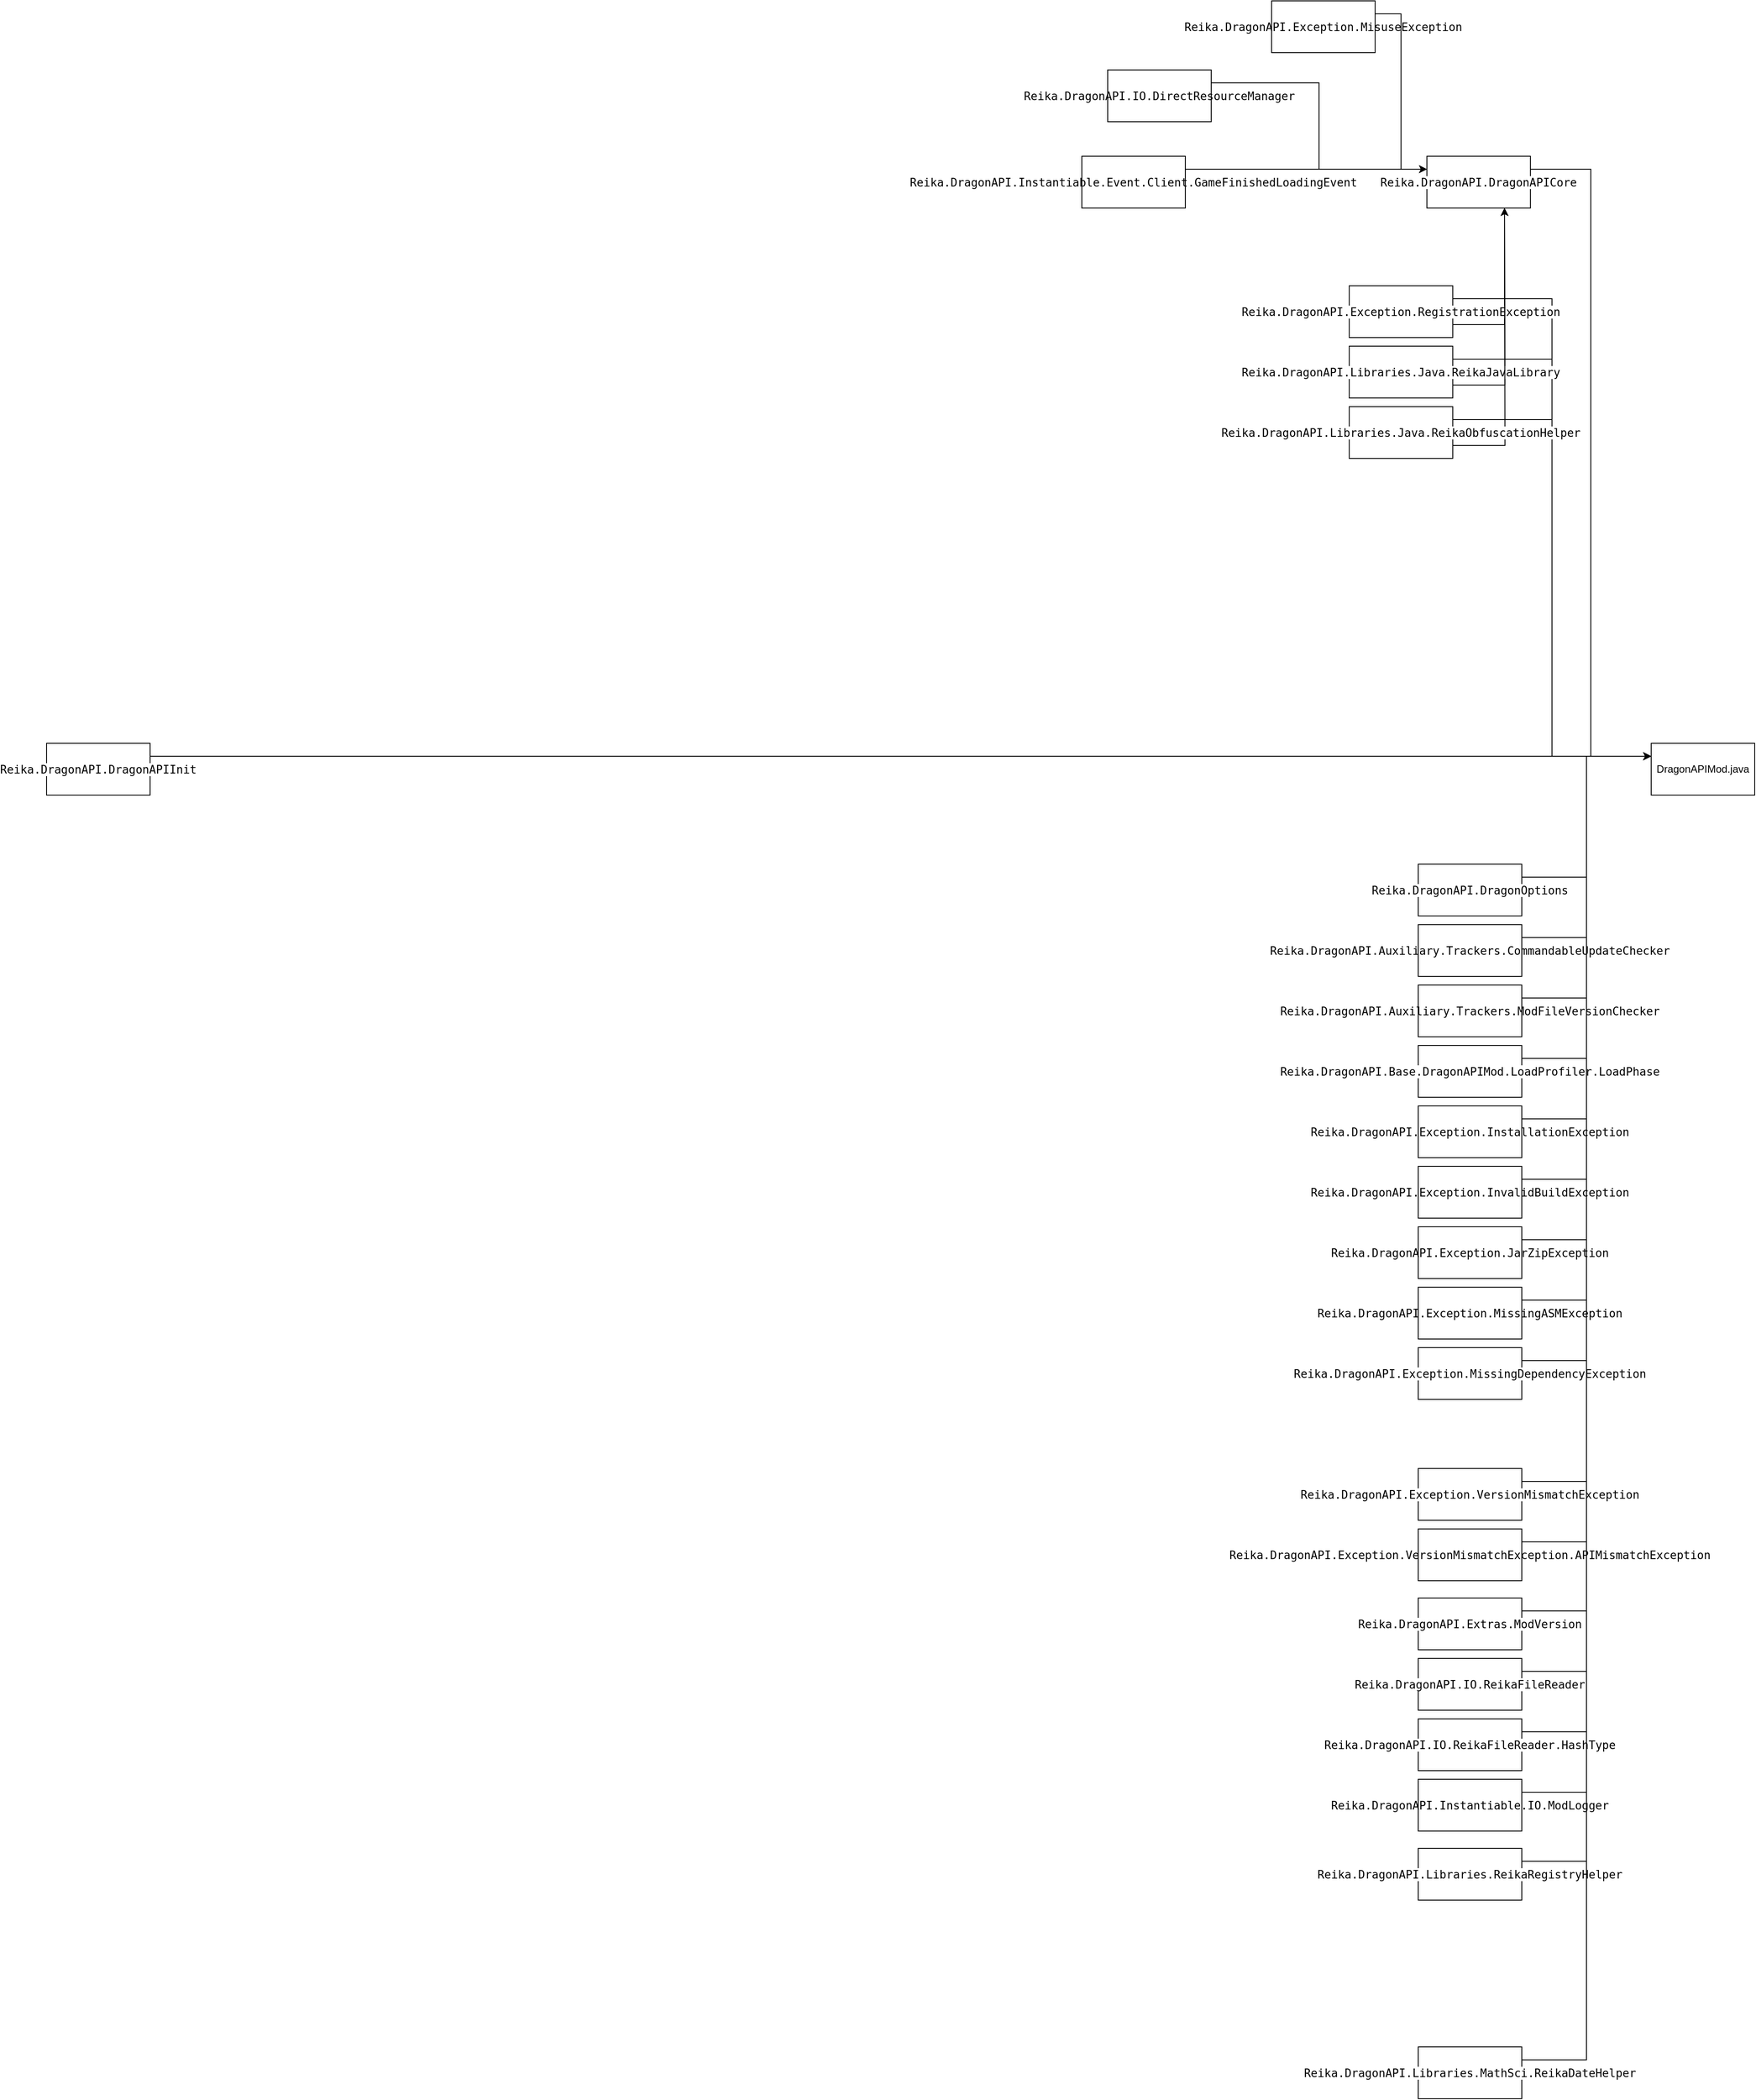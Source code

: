 <mxfile version="18.1.3" type="github"><diagram id="YqlcEWgoI7olVTExWrvE" name="Page-1"><mxGraphModel dx="3892" dy="2809" grid="1" gridSize="10" guides="1" tooltips="1" connect="1" arrows="1" fold="1" page="1" pageScale="1" pageWidth="850" pageHeight="1100" math="0" shadow="0"><root><mxCell id="0"/><mxCell id="1" parent="0"/><mxCell id="syIfkgLLt6D1KmMYTtCz-1" value="DragonAPIMod.java" style="rounded=0;whiteSpace=wrap;html=1;" vertex="1" parent="1"><mxGeometry x="380" y="110" width="120" height="60" as="geometry"/></mxCell><mxCell id="syIfkgLLt6D1KmMYTtCz-7" style="edgeStyle=orthogonalEdgeStyle;rounded=0;orthogonalLoop=1;jettySize=auto;html=1;exitX=1;exitY=0.25;exitDx=0;exitDy=0;entryX=0;entryY=0.25;entryDx=0;entryDy=0;fontColor=#000000;" edge="1" parent="1" source="syIfkgLLt6D1KmMYTtCz-4" target="syIfkgLLt6D1KmMYTtCz-1"><mxGeometry relative="1" as="geometry"/></mxCell><mxCell id="syIfkgLLt6D1KmMYTtCz-4" value="&lt;pre style=&quot;font-family: &amp;quot;JetBrains Mono&amp;quot;, monospace; font-size: 9.8pt;&quot;&gt;&lt;span style=&quot;background-color: rgb(255, 255, 255);&quot;&gt;Reika.DragonAPI.DragonAPICore&lt;/span&gt;&lt;/pre&gt;" style="rounded=0;whiteSpace=wrap;html=1;" vertex="1" parent="1"><mxGeometry x="120" y="-570" width="120" height="60" as="geometry"/></mxCell><mxCell id="syIfkgLLt6D1KmMYTtCz-30" style="edgeStyle=orthogonalEdgeStyle;rounded=0;orthogonalLoop=1;jettySize=auto;html=1;exitX=1;exitY=0.25;exitDx=0;exitDy=0;entryX=0;entryY=0.25;entryDx=0;entryDy=0;fontColor=#000000;" edge="1" parent="1" source="syIfkgLLt6D1KmMYTtCz-8" target="syIfkgLLt6D1KmMYTtCz-1"><mxGeometry relative="1" as="geometry"/></mxCell><mxCell id="syIfkgLLt6D1KmMYTtCz-8" value="&lt;pre style=&quot;font-family: &amp;quot;JetBrains Mono&amp;quot;, monospace; font-size: 9.8pt;&quot;&gt;&lt;span style=&quot;background-color: rgb(255, 255, 255);&quot;&gt;Reika.DragonAPI.DragonAPIInit&lt;/span&gt;&lt;/pre&gt;" style="rounded=0;whiteSpace=wrap;html=1;" vertex="1" parent="1"><mxGeometry x="-1480" y="110" width="120" height="60" as="geometry"/></mxCell><mxCell id="syIfkgLLt6D1KmMYTtCz-31" style="edgeStyle=orthogonalEdgeStyle;rounded=0;orthogonalLoop=1;jettySize=auto;html=1;exitX=1;exitY=0.25;exitDx=0;exitDy=0;entryX=0;entryY=0.25;entryDx=0;entryDy=0;fontColor=#000000;" edge="1" parent="1" source="syIfkgLLt6D1KmMYTtCz-9" target="syIfkgLLt6D1KmMYTtCz-1"><mxGeometry relative="1" as="geometry"/></mxCell><mxCell id="syIfkgLLt6D1KmMYTtCz-9" value="&lt;pre style=&quot;font-family: &amp;quot;JetBrains Mono&amp;quot;, monospace; font-size: 9.8pt;&quot;&gt;&lt;span style=&quot;background-color: rgb(255, 255, 255);&quot;&gt;Reika.DragonAPI.DragonOptions&lt;/span&gt;&lt;/pre&gt;" style="rounded=0;whiteSpace=wrap;html=1;" vertex="1" parent="1"><mxGeometry x="110" y="250" width="120" height="60" as="geometry"/></mxCell><mxCell id="syIfkgLLt6D1KmMYTtCz-32" style="edgeStyle=orthogonalEdgeStyle;rounded=0;orthogonalLoop=1;jettySize=auto;html=1;exitX=1;exitY=0.25;exitDx=0;exitDy=0;entryX=0;entryY=0.25;entryDx=0;entryDy=0;fontColor=#000000;" edge="1" parent="1" source="syIfkgLLt6D1KmMYTtCz-10" target="syIfkgLLt6D1KmMYTtCz-1"><mxGeometry relative="1" as="geometry"/></mxCell><mxCell id="syIfkgLLt6D1KmMYTtCz-10" value="&lt;pre style=&quot;font-family: &amp;quot;JetBrains Mono&amp;quot;, monospace; font-size: 9.8pt;&quot;&gt;Reika.DragonAPI.Auxiliary.Trackers.CommandableUpdateChecker&lt;/pre&gt;" style="rounded=0;whiteSpace=wrap;html=1;" vertex="1" parent="1"><mxGeometry x="110" y="320" width="120" height="60" as="geometry"/></mxCell><mxCell id="syIfkgLLt6D1KmMYTtCz-33" style="edgeStyle=orthogonalEdgeStyle;rounded=0;orthogonalLoop=1;jettySize=auto;html=1;exitX=1;exitY=0.25;exitDx=0;exitDy=0;entryX=0;entryY=0.25;entryDx=0;entryDy=0;fontColor=#000000;" edge="1" parent="1" source="syIfkgLLt6D1KmMYTtCz-12" target="syIfkgLLt6D1KmMYTtCz-1"><mxGeometry relative="1" as="geometry"/></mxCell><mxCell id="syIfkgLLt6D1KmMYTtCz-12" value="&lt;pre style=&quot;font-family: &amp;quot;JetBrains Mono&amp;quot;, monospace; font-size: 9.8pt;&quot;&gt;Reika.DragonAPI.Auxiliary.Trackers.ModFileVersionChecker&lt;/pre&gt;" style="rounded=0;whiteSpace=wrap;html=1;" vertex="1" parent="1"><mxGeometry x="110" y="390" width="120" height="60" as="geometry"/></mxCell><mxCell id="syIfkgLLt6D1KmMYTtCz-34" style="edgeStyle=orthogonalEdgeStyle;rounded=0;orthogonalLoop=1;jettySize=auto;html=1;exitX=1;exitY=0.25;exitDx=0;exitDy=0;entryX=0;entryY=0.25;entryDx=0;entryDy=0;fontColor=#000000;" edge="1" parent="1" source="syIfkgLLt6D1KmMYTtCz-13" target="syIfkgLLt6D1KmMYTtCz-1"><mxGeometry relative="1" as="geometry"/></mxCell><mxCell id="syIfkgLLt6D1KmMYTtCz-13" value="&lt;pre style=&quot;font-family: &amp;quot;JetBrains Mono&amp;quot;, monospace; font-size: 9.8pt;&quot;&gt;&lt;span style=&quot;background-color: rgb(255, 255, 255);&quot;&gt;Reika.DragonAPI.Base.DragonAPIMod.LoadProfiler.LoadPhase&lt;/span&gt;&lt;/pre&gt;" style="rounded=0;whiteSpace=wrap;html=1;" vertex="1" parent="1"><mxGeometry x="110" y="460" width="120" height="60" as="geometry"/></mxCell><mxCell id="syIfkgLLt6D1KmMYTtCz-35" style="edgeStyle=orthogonalEdgeStyle;rounded=0;orthogonalLoop=1;jettySize=auto;html=1;exitX=1;exitY=0.25;exitDx=0;exitDy=0;entryX=0;entryY=0.25;entryDx=0;entryDy=0;fontColor=#000000;" edge="1" parent="1" source="syIfkgLLt6D1KmMYTtCz-14" target="syIfkgLLt6D1KmMYTtCz-1"><mxGeometry relative="1" as="geometry"/></mxCell><mxCell id="syIfkgLLt6D1KmMYTtCz-14" value="&lt;pre style=&quot;font-family: &amp;quot;JetBrains Mono&amp;quot;, monospace; font-size: 9.8pt;&quot;&gt;Reika.DragonAPI.Exception.InstallationException&lt;/pre&gt;" style="rounded=0;whiteSpace=wrap;html=1;" vertex="1" parent="1"><mxGeometry x="110" y="530" width="120" height="60" as="geometry"/></mxCell><mxCell id="syIfkgLLt6D1KmMYTtCz-36" style="edgeStyle=orthogonalEdgeStyle;rounded=0;orthogonalLoop=1;jettySize=auto;html=1;exitX=1;exitY=0.25;exitDx=0;exitDy=0;fontColor=#000000;entryX=0;entryY=0.25;entryDx=0;entryDy=0;" edge="1" parent="1" source="syIfkgLLt6D1KmMYTtCz-15" target="syIfkgLLt6D1KmMYTtCz-1"><mxGeometry relative="1" as="geometry"><mxPoint x="400" y="380" as="targetPoint"/></mxGeometry></mxCell><mxCell id="syIfkgLLt6D1KmMYTtCz-15" value="&lt;pre style=&quot;font-family: &amp;quot;JetBrains Mono&amp;quot;, monospace; font-size: 9.8pt;&quot;&gt;Reika.DragonAPI.Exception.InvalidBuildException&lt;/pre&gt;" style="rounded=0;whiteSpace=wrap;html=1;" vertex="1" parent="1"><mxGeometry x="110" y="600" width="120" height="60" as="geometry"/></mxCell><mxCell id="syIfkgLLt6D1KmMYTtCz-37" style="edgeStyle=orthogonalEdgeStyle;rounded=0;orthogonalLoop=1;jettySize=auto;html=1;exitX=1;exitY=0.25;exitDx=0;exitDy=0;entryX=0;entryY=0.25;entryDx=0;entryDy=0;fontColor=#000000;" edge="1" parent="1" source="syIfkgLLt6D1KmMYTtCz-16" target="syIfkgLLt6D1KmMYTtCz-1"><mxGeometry relative="1" as="geometry"/></mxCell><mxCell id="syIfkgLLt6D1KmMYTtCz-16" value="&lt;pre style=&quot;font-family: &amp;quot;JetBrains Mono&amp;quot;, monospace; font-size: 9.8pt;&quot;&gt;Reika.DragonAPI.Exception.JarZipException&lt;/pre&gt;" style="rounded=0;whiteSpace=wrap;html=1;" vertex="1" parent="1"><mxGeometry x="110" y="670" width="120" height="60" as="geometry"/></mxCell><mxCell id="syIfkgLLt6D1KmMYTtCz-38" style="edgeStyle=orthogonalEdgeStyle;rounded=0;orthogonalLoop=1;jettySize=auto;html=1;exitX=1;exitY=0.25;exitDx=0;exitDy=0;entryX=0;entryY=0.25;entryDx=0;entryDy=0;fontColor=#000000;" edge="1" parent="1" source="syIfkgLLt6D1KmMYTtCz-17" target="syIfkgLLt6D1KmMYTtCz-1"><mxGeometry relative="1" as="geometry"/></mxCell><mxCell id="syIfkgLLt6D1KmMYTtCz-17" value="&lt;pre style=&quot;font-family: &amp;quot;JetBrains Mono&amp;quot;, monospace; font-size: 9.8pt;&quot;&gt;Reika.DragonAPI.Exception.MissingASMException&lt;/pre&gt;" style="rounded=0;whiteSpace=wrap;html=1;" vertex="1" parent="1"><mxGeometry x="110" y="740" width="120" height="60" as="geometry"/></mxCell><mxCell id="syIfkgLLt6D1KmMYTtCz-39" style="edgeStyle=orthogonalEdgeStyle;rounded=0;orthogonalLoop=1;jettySize=auto;html=1;exitX=1;exitY=0.25;exitDx=0;exitDy=0;entryX=0;entryY=0.25;entryDx=0;entryDy=0;fontColor=#000000;" edge="1" parent="1" source="syIfkgLLt6D1KmMYTtCz-18" target="syIfkgLLt6D1KmMYTtCz-1"><mxGeometry relative="1" as="geometry"/></mxCell><mxCell id="syIfkgLLt6D1KmMYTtCz-18" value="&lt;pre style=&quot;font-family: &amp;quot;JetBrains Mono&amp;quot;, monospace; font-size: 9.8pt;&quot;&gt;&lt;span style=&quot;background-color: rgb(255, 255, 255);&quot;&gt;Reika.DragonAPI.Exception.MissingDependencyException&lt;/span&gt;&lt;/pre&gt;" style="rounded=0;whiteSpace=wrap;html=1;" vertex="1" parent="1"><mxGeometry x="110" y="810" width="120" height="60" as="geometry"/></mxCell><mxCell id="syIfkgLLt6D1KmMYTtCz-40" style="edgeStyle=orthogonalEdgeStyle;rounded=0;orthogonalLoop=1;jettySize=auto;html=1;exitX=1;exitY=0.25;exitDx=0;exitDy=0;entryX=0;entryY=0.25;entryDx=0;entryDy=0;fontColor=#000000;" edge="1" parent="1" source="syIfkgLLt6D1KmMYTtCz-19" target="syIfkgLLt6D1KmMYTtCz-1"><mxGeometry relative="1" as="geometry"/></mxCell><mxCell id="syIfkgLLt6D1KmMYTtCz-70" style="edgeStyle=orthogonalEdgeStyle;rounded=0;orthogonalLoop=1;jettySize=auto;html=1;exitX=1;exitY=0.75;exitDx=0;exitDy=0;entryX=0.75;entryY=1;entryDx=0;entryDy=0;fontColor=#000000;" edge="1" parent="1" source="syIfkgLLt6D1KmMYTtCz-19" target="syIfkgLLt6D1KmMYTtCz-4"><mxGeometry relative="1" as="geometry"/></mxCell><mxCell id="syIfkgLLt6D1KmMYTtCz-19" value="&lt;pre style=&quot;font-family: &amp;quot;JetBrains Mono&amp;quot;, monospace; font-size: 9.8pt;&quot;&gt;&lt;span style=&quot;background-color: rgb(255, 255, 255);&quot;&gt;Reika.DragonAPI.Exception.RegistrationException&lt;/span&gt;&lt;/pre&gt;" style="rounded=0;whiteSpace=wrap;html=1;" vertex="1" parent="1"><mxGeometry x="30" y="-420" width="120" height="60" as="geometry"/></mxCell><mxCell id="syIfkgLLt6D1KmMYTtCz-41" style="edgeStyle=orthogonalEdgeStyle;rounded=0;orthogonalLoop=1;jettySize=auto;html=1;exitX=1;exitY=0.25;exitDx=0;exitDy=0;entryX=0;entryY=0.25;entryDx=0;entryDy=0;fontColor=#000000;" edge="1" parent="1" source="syIfkgLLt6D1KmMYTtCz-20" target="syIfkgLLt6D1KmMYTtCz-1"><mxGeometry relative="1" as="geometry"/></mxCell><mxCell id="syIfkgLLt6D1KmMYTtCz-20" value="&lt;pre style=&quot;font-family: &amp;quot;JetBrains Mono&amp;quot;, monospace; font-size: 9.8pt;&quot;&gt;&lt;span style=&quot;background-color: rgb(255, 255, 255);&quot;&gt;Reika.DragonAPI.Exception.VersionMismatchException&lt;/span&gt;&lt;/pre&gt;" style="rounded=0;whiteSpace=wrap;html=1;" vertex="1" parent="1"><mxGeometry x="110" y="950" width="120" height="60" as="geometry"/></mxCell><mxCell id="syIfkgLLt6D1KmMYTtCz-42" style="edgeStyle=orthogonalEdgeStyle;rounded=0;orthogonalLoop=1;jettySize=auto;html=1;exitX=1;exitY=0.25;exitDx=0;exitDy=0;entryX=0;entryY=0.25;entryDx=0;entryDy=0;fontColor=#000000;" edge="1" parent="1" source="syIfkgLLt6D1KmMYTtCz-21" target="syIfkgLLt6D1KmMYTtCz-1"><mxGeometry relative="1" as="geometry"/></mxCell><mxCell id="syIfkgLLt6D1KmMYTtCz-21" value="&lt;pre style=&quot;font-family: &amp;quot;JetBrains Mono&amp;quot;, monospace; font-size: 9.8pt;&quot;&gt;Reika.DragonAPI.Exception.VersionMismatchException.APIMismatchException&lt;/pre&gt;" style="rounded=0;whiteSpace=wrap;html=1;" vertex="1" parent="1"><mxGeometry x="110" y="1020" width="120" height="60" as="geometry"/></mxCell><mxCell id="syIfkgLLt6D1KmMYTtCz-43" style="edgeStyle=orthogonalEdgeStyle;rounded=0;orthogonalLoop=1;jettySize=auto;html=1;exitX=1;exitY=0.25;exitDx=0;exitDy=0;entryX=0;entryY=0.25;entryDx=0;entryDy=0;fontColor=#000000;" edge="1" parent="1" source="syIfkgLLt6D1KmMYTtCz-22" target="syIfkgLLt6D1KmMYTtCz-1"><mxGeometry relative="1" as="geometry"/></mxCell><mxCell id="syIfkgLLt6D1KmMYTtCz-22" value="&lt;pre style=&quot;font-family: &amp;quot;JetBrains Mono&amp;quot;, monospace; font-size: 9.8pt;&quot;&gt;&lt;span style=&quot;background-color: rgb(255, 255, 255);&quot;&gt;Reika.DragonAPI.Extras.ModVersion&lt;/span&gt;&lt;/pre&gt;" style="rounded=0;whiteSpace=wrap;html=1;" vertex="1" parent="1"><mxGeometry x="110" y="1100" width="120" height="60" as="geometry"/></mxCell><mxCell id="syIfkgLLt6D1KmMYTtCz-48" style="edgeStyle=orthogonalEdgeStyle;rounded=0;orthogonalLoop=1;jettySize=auto;html=1;exitX=1;exitY=0.25;exitDx=0;exitDy=0;fontColor=#000000;entryX=0;entryY=0.25;entryDx=0;entryDy=0;" edge="1" parent="1" source="syIfkgLLt6D1KmMYTtCz-23" target="syIfkgLLt6D1KmMYTtCz-1"><mxGeometry relative="1" as="geometry"><mxPoint x="400" y="1240" as="targetPoint"/></mxGeometry></mxCell><mxCell id="syIfkgLLt6D1KmMYTtCz-23" value="&lt;pre style=&quot;font-family: &amp;quot;JetBrains Mono&amp;quot;, monospace; font-size: 9.8pt;&quot;&gt;&lt;span style=&quot;background-color: rgb(255, 255, 255);&quot;&gt;Reika.DragonAPI.IO.ReikaFileReader.HashType&lt;/span&gt;&lt;/pre&gt;" style="rounded=0;whiteSpace=wrap;html=1;" vertex="1" parent="1"><mxGeometry x="110" y="1240" width="120" height="60" as="geometry"/></mxCell><mxCell id="syIfkgLLt6D1KmMYTtCz-47" style="edgeStyle=orthogonalEdgeStyle;rounded=0;orthogonalLoop=1;jettySize=auto;html=1;exitX=1;exitY=0.25;exitDx=0;exitDy=0;fontColor=#000000;entryX=0;entryY=0.25;entryDx=0;entryDy=0;" edge="1" parent="1" source="syIfkgLLt6D1KmMYTtCz-24" target="syIfkgLLt6D1KmMYTtCz-1"><mxGeometry relative="1" as="geometry"><mxPoint x="400" y="1310" as="targetPoint"/></mxGeometry></mxCell><mxCell id="syIfkgLLt6D1KmMYTtCz-24" value="&lt;pre style=&quot;font-family: &amp;quot;JetBrains Mono&amp;quot;, monospace; font-size: 9.8pt;&quot;&gt;Reika.DragonAPI.Instantiable.IO.ModLogger&lt;/pre&gt;" style="rounded=0;whiteSpace=wrap;html=1;" vertex="1" parent="1"><mxGeometry x="110" y="1310" width="120" height="60" as="geometry"/></mxCell><mxCell id="syIfkgLLt6D1KmMYTtCz-49" style="edgeStyle=orthogonalEdgeStyle;rounded=0;orthogonalLoop=1;jettySize=auto;html=1;exitX=1;exitY=0.25;exitDx=0;exitDy=0;fontColor=#000000;entryX=0;entryY=0.25;entryDx=0;entryDy=0;" edge="1" parent="1" source="syIfkgLLt6D1KmMYTtCz-25" target="syIfkgLLt6D1KmMYTtCz-1"><mxGeometry relative="1" as="geometry"><mxPoint x="380" y="1184.429" as="targetPoint"/></mxGeometry></mxCell><mxCell id="syIfkgLLt6D1KmMYTtCz-25" value="&lt;pre style=&quot;font-family: &amp;quot;JetBrains Mono&amp;quot;, monospace; font-size: 9.8pt;&quot;&gt;&lt;span style=&quot;background-color: rgb(255, 255, 255);&quot;&gt;Reika.DragonAPI.IO.ReikaFileReader&lt;/span&gt;&lt;/pre&gt;" style="rounded=0;whiteSpace=wrap;html=1;" vertex="1" parent="1"><mxGeometry x="110" y="1170" width="120" height="60" as="geometry"/></mxCell><mxCell id="syIfkgLLt6D1KmMYTtCz-45" style="edgeStyle=orthogonalEdgeStyle;rounded=0;orthogonalLoop=1;jettySize=auto;html=1;exitX=1;exitY=0.25;exitDx=0;exitDy=0;fontColor=#000000;entryX=0;entryY=0.25;entryDx=0;entryDy=0;" edge="1" parent="1" source="syIfkgLLt6D1KmMYTtCz-26" target="syIfkgLLt6D1KmMYTtCz-1"><mxGeometry relative="1" as="geometry"><mxPoint x="480" y="1420.0" as="targetPoint"/></mxGeometry></mxCell><mxCell id="syIfkgLLt6D1KmMYTtCz-71" style="edgeStyle=orthogonalEdgeStyle;rounded=0;orthogonalLoop=1;jettySize=auto;html=1;exitX=1;exitY=0.75;exitDx=0;exitDy=0;fontColor=#000000;" edge="1" parent="1" source="syIfkgLLt6D1KmMYTtCz-26"><mxGeometry relative="1" as="geometry"><mxPoint x="210" y="-510" as="targetPoint"/></mxGeometry></mxCell><mxCell id="syIfkgLLt6D1KmMYTtCz-26" value="&lt;pre style=&quot;font-family: &amp;quot;JetBrains Mono&amp;quot;, monospace; font-size: 9.8pt;&quot;&gt;&lt;span style=&quot;background-color: rgb(255, 255, 255);&quot;&gt;Reika.DragonAPI.Libraries.Java.ReikaJavaLibrary&lt;/span&gt;&lt;/pre&gt;" style="rounded=0;whiteSpace=wrap;html=1;" vertex="1" parent="1"><mxGeometry x="30" y="-350" width="120" height="60" as="geometry"/></mxCell><mxCell id="syIfkgLLt6D1KmMYTtCz-46" style="edgeStyle=orthogonalEdgeStyle;rounded=0;orthogonalLoop=1;jettySize=auto;html=1;exitX=1;exitY=0.25;exitDx=0;exitDy=0;fontColor=#000000;entryX=0;entryY=0.25;entryDx=0;entryDy=0;" edge="1" parent="1" source="syIfkgLLt6D1KmMYTtCz-27" target="syIfkgLLt6D1KmMYTtCz-1"><mxGeometry relative="1" as="geometry"><mxPoint x="530" y="1300" as="targetPoint"/></mxGeometry></mxCell><mxCell id="syIfkgLLt6D1KmMYTtCz-27" value="&lt;pre style=&quot;font-family: &amp;quot;JetBrains Mono&amp;quot;, monospace; font-size: 9.8pt;&quot;&gt;&lt;span style=&quot;background-color: rgb(255, 255, 255);&quot;&gt;Reika.DragonAPI.Libraries.ReikaRegistryHelper&lt;/span&gt;&lt;/pre&gt;" style="rounded=0;whiteSpace=wrap;html=1;" vertex="1" parent="1"><mxGeometry x="110" y="1390" width="120" height="60" as="geometry"/></mxCell><mxCell id="syIfkgLLt6D1KmMYTtCz-44" style="edgeStyle=orthogonalEdgeStyle;rounded=0;orthogonalLoop=1;jettySize=auto;html=1;exitX=1;exitY=0.25;exitDx=0;exitDy=0;fontColor=#000000;entryX=0;entryY=0.25;entryDx=0;entryDy=0;" edge="1" parent="1" source="syIfkgLLt6D1KmMYTtCz-28" target="syIfkgLLt6D1KmMYTtCz-1"><mxGeometry relative="1" as="geometry"><mxPoint x="360" y="1540.0" as="targetPoint"/></mxGeometry></mxCell><mxCell id="syIfkgLLt6D1KmMYTtCz-72" style="edgeStyle=orthogonalEdgeStyle;rounded=0;orthogonalLoop=1;jettySize=auto;html=1;exitX=1;exitY=0.75;exitDx=0;exitDy=0;fontColor=#000000;" edge="1" parent="1" source="syIfkgLLt6D1KmMYTtCz-28"><mxGeometry relative="1" as="geometry"><mxPoint x="210" y="-510" as="targetPoint"/></mxGeometry></mxCell><mxCell id="syIfkgLLt6D1KmMYTtCz-28" value="&lt;pre style=&quot;font-family: &amp;quot;JetBrains Mono&amp;quot;, monospace; font-size: 9.8pt;&quot;&gt;&lt;span style=&quot;background-color: rgb(255, 255, 255);&quot;&gt;Reika.DragonAPI.Libraries.Java.ReikaObfuscationHelper&lt;/span&gt;&lt;/pre&gt;" style="rounded=0;whiteSpace=wrap;html=1;" vertex="1" parent="1"><mxGeometry x="30" y="-280" width="120" height="60" as="geometry"/></mxCell><mxCell id="syIfkgLLt6D1KmMYTtCz-55" style="edgeStyle=orthogonalEdgeStyle;rounded=0;orthogonalLoop=1;jettySize=auto;html=1;exitX=1;exitY=0.25;exitDx=0;exitDy=0;entryX=0;entryY=0.25;entryDx=0;entryDy=0;fontColor=#000000;" edge="1" parent="1" source="syIfkgLLt6D1KmMYTtCz-51" target="syIfkgLLt6D1KmMYTtCz-1"><mxGeometry relative="1" as="geometry"/></mxCell><mxCell id="syIfkgLLt6D1KmMYTtCz-51" value="&lt;pre style=&quot;font-family: &amp;quot;JetBrains Mono&amp;quot;, monospace; font-size: 9.8pt;&quot;&gt;&lt;span style=&quot;background-color: rgb(255, 255, 255);&quot;&gt;Reika.DragonAPI.Libraries.MathSci.ReikaDateHelper&lt;/span&gt;&lt;/pre&gt;" style="rounded=0;whiteSpace=wrap;html=1;" vertex="1" parent="1"><mxGeometry x="110" y="1620" width="120" height="60" as="geometry"/></mxCell><mxCell id="syIfkgLLt6D1KmMYTtCz-65" style="edgeStyle=orthogonalEdgeStyle;rounded=0;orthogonalLoop=1;jettySize=auto;html=1;exitX=1;exitY=0.25;exitDx=0;exitDy=0;entryX=0;entryY=0.25;entryDx=0;entryDy=0;fontColor=#000000;" edge="1" parent="1" source="syIfkgLLt6D1KmMYTtCz-56" target="syIfkgLLt6D1KmMYTtCz-4"><mxGeometry relative="1" as="geometry"/></mxCell><mxCell id="syIfkgLLt6D1KmMYTtCz-56" value="&lt;pre style=&quot;font-family: &amp;quot;JetBrains Mono&amp;quot;, monospace; font-size: 9.8pt;&quot;&gt;Reika.DragonAPI.Exception.MisuseException&lt;/pre&gt;" style="rounded=0;whiteSpace=wrap;html=1;" vertex="1" parent="1"><mxGeometry x="-60" y="-750" width="120" height="60" as="geometry"/></mxCell><mxCell id="syIfkgLLt6D1KmMYTtCz-67" style="edgeStyle=orthogonalEdgeStyle;rounded=0;orthogonalLoop=1;jettySize=auto;html=1;exitX=1;exitY=0.25;exitDx=0;exitDy=0;entryX=0;entryY=0.25;entryDx=0;entryDy=0;fontColor=#000000;" edge="1" parent="1" source="syIfkgLLt6D1KmMYTtCz-59" target="syIfkgLLt6D1KmMYTtCz-4"><mxGeometry relative="1" as="geometry"/></mxCell><mxCell id="syIfkgLLt6D1KmMYTtCz-59" value="&lt;pre style=&quot;font-family: &amp;quot;JetBrains Mono&amp;quot;, monospace; font-size: 9.8pt;&quot;&gt;Reika.DragonAPI.IO.DirectResourceManager&lt;/pre&gt;" style="rounded=0;whiteSpace=wrap;html=1;" vertex="1" parent="1"><mxGeometry x="-250" y="-670" width="120" height="60" as="geometry"/></mxCell><mxCell id="syIfkgLLt6D1KmMYTtCz-68" style="edgeStyle=orthogonalEdgeStyle;rounded=0;orthogonalLoop=1;jettySize=auto;html=1;exitX=1;exitY=0.25;exitDx=0;exitDy=0;entryX=0;entryY=0.25;entryDx=0;entryDy=0;fontColor=#000000;" edge="1" parent="1" source="syIfkgLLt6D1KmMYTtCz-60" target="syIfkgLLt6D1KmMYTtCz-4"><mxGeometry relative="1" as="geometry"/></mxCell><mxCell id="syIfkgLLt6D1KmMYTtCz-60" value="&lt;pre style=&quot;font-family: &amp;quot;JetBrains Mono&amp;quot;, monospace; font-size: 9.8pt;&quot;&gt;Reika.DragonAPI.Instantiable.Event.Client.GameFinishedLoadingEvent&lt;/pre&gt;" style="rounded=0;whiteSpace=wrap;html=1;" vertex="1" parent="1"><mxGeometry x="-280" y="-570" width="120" height="60" as="geometry"/></mxCell></root></mxGraphModel></diagram></mxfile>